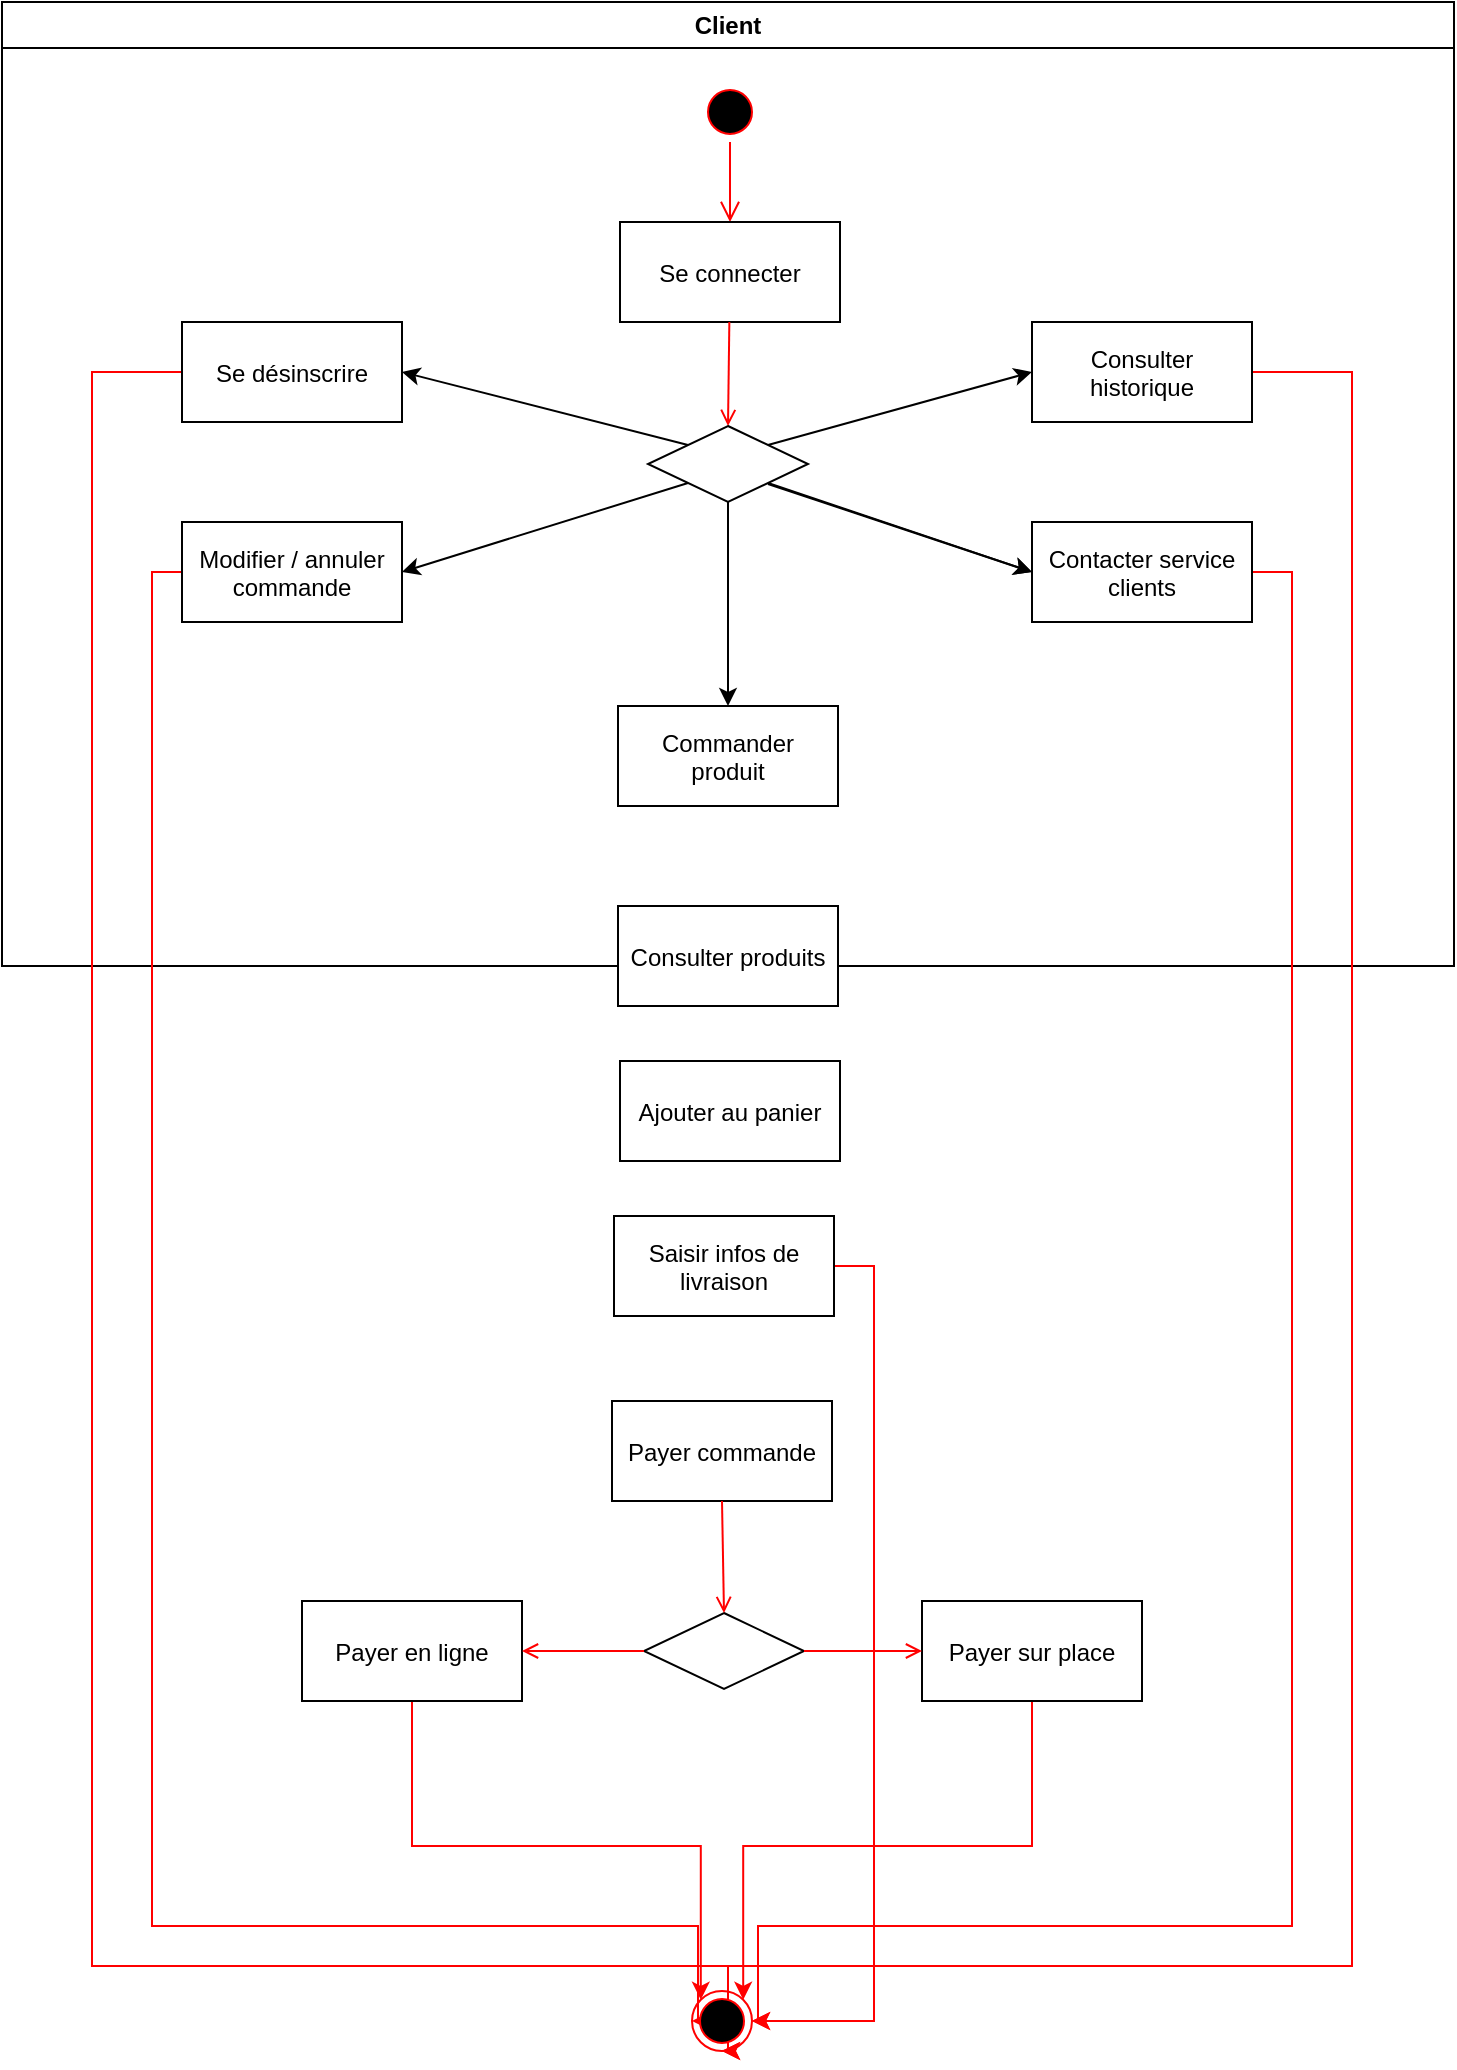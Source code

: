 <mxfile version="10.9.4" type="github"><diagram name="Page-1" id="e7e014a7-5840-1c2e-5031-d8a46d1fe8dd"><mxGraphModel dx="1038" dy="577" grid="1" gridSize="10" guides="1" tooltips="1" connect="1" arrows="1" fold="1" page="1" pageScale="1" pageWidth="1169" pageHeight="826" background="#ffffff" math="0" shadow="0"><root><mxCell id="0"/><mxCell id="1" parent="0"/><mxCell id="2" value="Client" style="swimlane;whiteSpace=wrap;startSize=23;" parent="1" vertex="1"><mxGeometry x="165" y="128" width="726" height="482" as="geometry"/></mxCell><mxCell id="5" value="" style="ellipse;shape=startState;fillColor=#000000;strokeColor=#ff0000;" parent="2" vertex="1"><mxGeometry x="349" y="40" width="30" height="30" as="geometry"/></mxCell><mxCell id="6" value="" style="edgeStyle=elbowEdgeStyle;elbow=horizontal;verticalAlign=bottom;endArrow=open;endSize=8;strokeColor=#FF0000;endFill=1;rounded=0" parent="2" source="5" target="7" edge="1"><mxGeometry x="349" y="40" as="geometry"><mxPoint x="364" y="110" as="targetPoint"/></mxGeometry></mxCell><mxCell id="7" value="Se connecter" style="" parent="2" vertex="1"><mxGeometry x="309" y="110" width="110" height="50" as="geometry"/></mxCell><mxCell id="9" value="" style="endArrow=open;strokeColor=#FF0000;endFill=1;rounded=0;entryX=0.5;entryY=0;entryDx=0;entryDy=0;" parent="2" source="7" target="1rJp60Iw9jFnQX7dc7jx-41" edge="1"><mxGeometry relative="1" as="geometry"><mxPoint x="115" y="220" as="targetPoint"/></mxGeometry></mxCell><mxCell id="DiDObokncsY_Elkwjl2Y-42" style="edgeStyle=orthogonalEdgeStyle;rounded=0;orthogonalLoop=1;jettySize=auto;html=1;exitX=0;exitY=0.5;exitDx=0;exitDy=0;entryX=0.5;entryY=1;entryDx=0;entryDy=0;strokeColor=#FF0000;" edge="1" parent="2" source="10" target="1rJp60Iw9jFnQX7dc7jx-51"><mxGeometry relative="1" as="geometry"><Array as="points"><mxPoint x="45" y="185"/><mxPoint x="45" y="982"/><mxPoint x="363" y="982"/></Array></mxGeometry></mxCell><mxCell id="10" value="Se désinscrire" style="" parent="2" vertex="1"><mxGeometry x="90" y="160" width="110" height="50" as="geometry"/></mxCell><mxCell id="1rJp60Iw9jFnQX7dc7jx-41" value="" style="rhombus;whiteSpace=wrap;html=1;" parent="2" vertex="1"><mxGeometry x="323" y="212" width="80" height="38" as="geometry"/></mxCell><mxCell id="DiDObokncsY_Elkwjl2Y-40" style="edgeStyle=orthogonalEdgeStyle;rounded=0;orthogonalLoop=1;jettySize=auto;html=1;exitX=1;exitY=0.5;exitDx=0;exitDy=0;entryX=0.5;entryY=1;entryDx=0;entryDy=0;strokeColor=#FF0000;" edge="1" parent="2" source="1rJp60Iw9jFnQX7dc7jx-44" target="1rJp60Iw9jFnQX7dc7jx-51"><mxGeometry relative="1" as="geometry"><Array as="points"><mxPoint x="675" y="185"/><mxPoint x="675" y="982"/><mxPoint x="363" y="982"/></Array></mxGeometry></mxCell><mxCell id="1rJp60Iw9jFnQX7dc7jx-44" value="Consulter&#xA;historique" style="" parent="2" vertex="1"><mxGeometry x="515" y="160" width="110" height="50" as="geometry"/></mxCell><mxCell id="DiDObokncsY_Elkwjl2Y-38" style="edgeStyle=orthogonalEdgeStyle;rounded=0;orthogonalLoop=1;jettySize=auto;html=1;exitX=1;exitY=0.5;exitDx=0;exitDy=0;entryX=1;entryY=0.5;entryDx=0;entryDy=0;strokeColor=#FF0000;" edge="1" parent="2" source="1rJp60Iw9jFnQX7dc7jx-46" target="1rJp60Iw9jFnQX7dc7jx-51"><mxGeometry relative="1" as="geometry"><Array as="points"><mxPoint x="645" y="285"/><mxPoint x="645" y="962"/><mxPoint x="378" y="962"/></Array></mxGeometry></mxCell><mxCell id="1rJp60Iw9jFnQX7dc7jx-46" value="Contacter service&#xA;clients" style="" parent="2" vertex="1"><mxGeometry x="515" y="260" width="110" height="50" as="geometry"/></mxCell><mxCell id="DiDObokncsY_Elkwjl2Y-41" style="edgeStyle=orthogonalEdgeStyle;rounded=0;orthogonalLoop=1;jettySize=auto;html=1;exitX=0;exitY=0.5;exitDx=0;exitDy=0;entryX=0;entryY=0.5;entryDx=0;entryDy=0;strokeColor=#FF0000;" edge="1" parent="2" source="1rJp60Iw9jFnQX7dc7jx-48" target="1rJp60Iw9jFnQX7dc7jx-51"><mxGeometry relative="1" as="geometry"><Array as="points"><mxPoint x="75" y="285"/><mxPoint x="75" y="962"/><mxPoint x="348" y="962"/></Array></mxGeometry></mxCell><mxCell id="1rJp60Iw9jFnQX7dc7jx-48" value="Modifier / annuler&#xA;commande" style="" parent="2" vertex="1"><mxGeometry x="90" y="260" width="110" height="50" as="geometry"/></mxCell><mxCell id="1rJp60Iw9jFnQX7dc7jx-51" value="" style="ellipse;html=1;shape=endState;fillColor=#000000;strokeColor=#ff0000;" parent="2" vertex="1"><mxGeometry x="345" y="994.5" width="30" height="30" as="geometry"/></mxCell><mxCell id="1rJp60Iw9jFnQX7dc7jx-55" value="" style="endArrow=classic;html=1;exitX=0;exitY=0;exitDx=0;exitDy=0;entryX=1;entryY=0.5;entryDx=0;entryDy=0;" parent="2" source="1rJp60Iw9jFnQX7dc7jx-41" target="10" edge="1"><mxGeometry width="50" height="50" relative="1" as="geometry"><mxPoint x="329" y="322" as="sourcePoint"/><mxPoint x="379" y="272" as="targetPoint"/></mxGeometry></mxCell><mxCell id="1rJp60Iw9jFnQX7dc7jx-56" value="" style="endArrow=classic;html=1;entryX=0;entryY=0.5;entryDx=0;entryDy=0;exitX=1;exitY=0;exitDx=0;exitDy=0;" parent="2" source="1rJp60Iw9jFnQX7dc7jx-41" target="1rJp60Iw9jFnQX7dc7jx-44" edge="1"><mxGeometry width="50" height="50" relative="1" as="geometry"><mxPoint x="405" y="241" as="sourcePoint"/><mxPoint x="210" y="235" as="targetPoint"/></mxGeometry></mxCell><mxCell id="1rJp60Iw9jFnQX7dc7jx-57" value="" style="endArrow=classic;html=1;exitX=0;exitY=1;exitDx=0;exitDy=0;entryX=1;entryY=0.5;entryDx=0;entryDy=0;" parent="2" source="1rJp60Iw9jFnQX7dc7jx-41" target="1rJp60Iw9jFnQX7dc7jx-48" edge="1"><mxGeometry width="50" height="50" relative="1" as="geometry"><mxPoint x="343" y="251" as="sourcePoint"/><mxPoint x="220" y="245" as="targetPoint"/></mxGeometry></mxCell><mxCell id="1rJp60Iw9jFnQX7dc7jx-58" value="" style="endArrow=classic;html=1;exitX=1;exitY=1;exitDx=0;exitDy=0;entryX=0;entryY=0.5;entryDx=0;entryDy=0;" parent="2" source="1rJp60Iw9jFnQX7dc7jx-41" target="1rJp60Iw9jFnQX7dc7jx-46" edge="1"><mxGeometry width="50" height="50" relative="1" as="geometry"><mxPoint x="353" y="251" as="sourcePoint"/><mxPoint x="263" y="324" as="targetPoint"/></mxGeometry></mxCell><mxCell id="DiDObokncsY_Elkwjl2Y-12" value="Commander&#xA;produit" style="" vertex="1" parent="2"><mxGeometry x="308" y="352" width="110" height="50" as="geometry"/></mxCell><mxCell id="DiDObokncsY_Elkwjl2Y-11" value="" style="endArrow=classic;html=1;exitX=0.5;exitY=1;exitDx=0;exitDy=0;entryX=0.5;entryY=0;entryDx=0;entryDy=0;" edge="1" parent="2" source="1rJp60Iw9jFnQX7dc7jx-41" target="DiDObokncsY_Elkwjl2Y-12"><mxGeometry width="50" height="50" relative="1" as="geometry"><mxPoint x="393" y="251" as="sourcePoint"/><mxPoint x="363" y="342" as="targetPoint"/></mxGeometry></mxCell><mxCell id="DiDObokncsY_Elkwjl2Y-18" value="Consulter produits" style="" vertex="1" parent="2"><mxGeometry x="308" y="452" width="110" height="50" as="geometry"/></mxCell><mxCell id="DiDObokncsY_Elkwjl2Y-35" style="edgeStyle=orthogonalEdgeStyle;rounded=0;orthogonalLoop=1;jettySize=auto;html=1;exitX=1;exitY=0.5;exitDx=0;exitDy=0;entryX=1;entryY=0.5;entryDx=0;entryDy=0;fillColor=#f8cecc;strokeColor=#FF0000;" edge="1" parent="2" source="DiDObokncsY_Elkwjl2Y-19" target="1rJp60Iw9jFnQX7dc7jx-51"><mxGeometry relative="1" as="geometry"/></mxCell><mxCell id="DiDObokncsY_Elkwjl2Y-19" value="Saisir infos de&#xA;livraison" style="" vertex="1" parent="2"><mxGeometry x="306" y="607" width="110" height="50" as="geometry"/></mxCell><mxCell id="DiDObokncsY_Elkwjl2Y-21" value="Payer commande" style="" vertex="1" parent="2"><mxGeometry x="305" y="699.5" width="110" height="50" as="geometry"/></mxCell><mxCell id="DiDObokncsY_Elkwjl2Y-24" value="" style="rhombus;whiteSpace=wrap;html=1;" vertex="1" parent="2"><mxGeometry x="321" y="805.5" width="80" height="38" as="geometry"/></mxCell><mxCell id="DiDObokncsY_Elkwjl2Y-47" value="" style="rhombus;whiteSpace=wrap;html=1;" vertex="1" parent="2"><mxGeometry x="481" y="805.5" width="80" height="38" as="geometry"/></mxCell><mxCell id="DiDObokncsY_Elkwjl2Y-45" style="edgeStyle=orthogonalEdgeStyle;rounded=0;orthogonalLoop=1;jettySize=auto;html=1;exitX=0.5;exitY=1;exitDx=0;exitDy=0;entryX=0;entryY=0;entryDx=0;entryDy=0;strokeColor=#FF0000;" edge="1" parent="2" source="DiDObokncsY_Elkwjl2Y-25" target="1rJp60Iw9jFnQX7dc7jx-51"><mxGeometry relative="1" as="geometry"/></mxCell><mxCell id="DiDObokncsY_Elkwjl2Y-25" value="Payer en ligne" style="" vertex="1" parent="2"><mxGeometry x="150" y="799.5" width="110" height="50" as="geometry"/></mxCell><mxCell id="DiDObokncsY_Elkwjl2Y-46" style="edgeStyle=orthogonalEdgeStyle;rounded=0;orthogonalLoop=1;jettySize=auto;html=1;exitX=0.5;exitY=1;exitDx=0;exitDy=0;entryX=1;entryY=0;entryDx=0;entryDy=0;strokeColor=#FF0000;" edge="1" parent="2" source="DiDObokncsY_Elkwjl2Y-26" target="1rJp60Iw9jFnQX7dc7jx-51"><mxGeometry relative="1" as="geometry"/></mxCell><mxCell id="DiDObokncsY_Elkwjl2Y-26" value="Payer sur place" style="" vertex="1" parent="2"><mxGeometry x="460" y="799.5" width="110" height="50" as="geometry"/></mxCell><mxCell id="DiDObokncsY_Elkwjl2Y-27" value="" style="endArrow=open;strokeColor=#FF0000;endFill=1;rounded=0;exitX=0;exitY=0.5;exitDx=0;exitDy=0;entryX=1;entryY=0.5;entryDx=0;entryDy=0;" edge="1" parent="2" source="DiDObokncsY_Elkwjl2Y-24" target="DiDObokncsY_Elkwjl2Y-25"><mxGeometry relative="1" as="geometry"><mxPoint x="53" y="696.5" as="targetPoint"/><mxPoint x="241" y="706.5" as="sourcePoint"/></mxGeometry></mxCell><mxCell id="DiDObokncsY_Elkwjl2Y-28" value="" style="endArrow=open;strokeColor=#FF0000;endFill=1;rounded=0;exitX=1;exitY=0.5;exitDx=0;exitDy=0;entryX=0;entryY=0.5;entryDx=0;entryDy=0;" edge="1" parent="2" source="DiDObokncsY_Elkwjl2Y-24" target="DiDObokncsY_Elkwjl2Y-26"><mxGeometry relative="1" as="geometry"><mxPoint x="323" y="696.5" as="targetPoint"/><mxPoint x="201" y="627.5" as="sourcePoint"/></mxGeometry></mxCell><mxCell id="DiDObokncsY_Elkwjl2Y-29" value="" style="endArrow=open;strokeColor=#FF0000;endFill=1;rounded=0;exitX=0.5;exitY=1;exitDx=0;exitDy=0;entryX=0.5;entryY=0;entryDx=0;entryDy=0;" edge="1" parent="2" source="DiDObokncsY_Elkwjl2Y-21" target="DiDObokncsY_Elkwjl2Y-24"><mxGeometry relative="1" as="geometry"><mxPoint x="370" y="709.5" as="targetPoint"/><mxPoint x="370" y="647.5" as="sourcePoint"/></mxGeometry></mxCell><mxCell id="DiDObokncsY_Elkwjl2Y-10" value="" style="endArrow=classic;html=1;exitX=1;exitY=1;exitDx=0;exitDy=0;entryX=0;entryY=0.5;entryDx=0;entryDy=0;" edge="1" parent="1"><mxGeometry width="50" height="50" relative="1" as="geometry"><mxPoint x="548" y="369" as="sourcePoint"/><mxPoint x="680" y="413" as="targetPoint"/></mxGeometry></mxCell><mxCell id="DiDObokncsY_Elkwjl2Y-50" value="Ajouter au panier" style="" vertex="1" parent="1"><mxGeometry x="474" y="657.5" width="110" height="50" as="geometry"/></mxCell></root></mxGraphModel></diagram></mxfile>